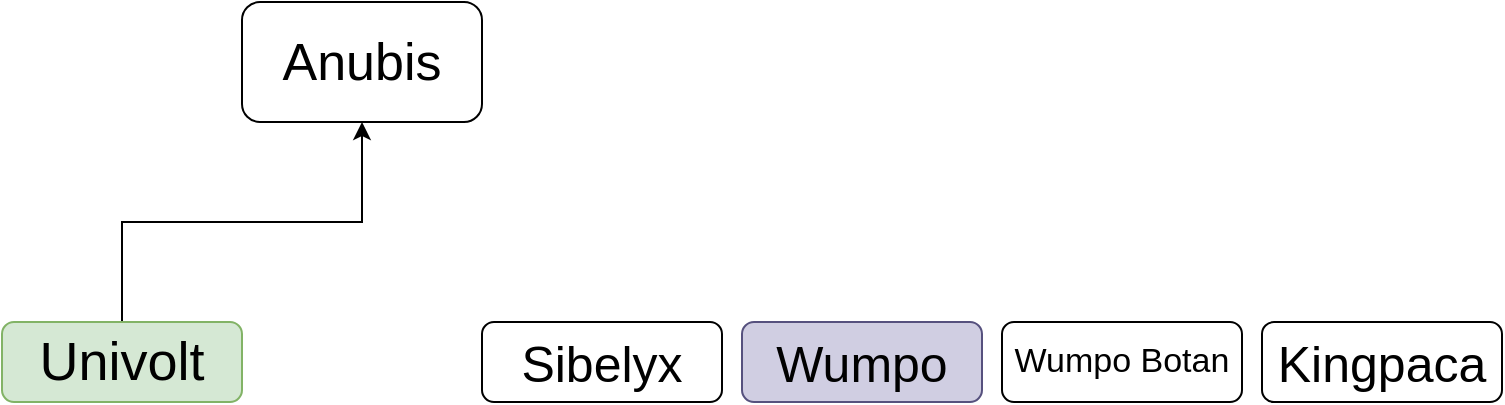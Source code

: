 <mxfile version="23.1.1" type="github">
  <diagram name="Page-1" id="OMJ39KG8xBL9C99jJftY">
    <mxGraphModel dx="1294" dy="991" grid="1" gridSize="10" guides="1" tooltips="1" connect="1" arrows="1" fold="1" page="1" pageScale="1" pageWidth="850" pageHeight="1100" math="0" shadow="0">
      <root>
        <mxCell id="0" />
        <mxCell id="1" parent="0" />
        <mxCell id="ygcj_ew7oA9iqfXrxUs3-1" value="&lt;font style=&quot;font-size: 26px;&quot;&gt;Anubis&lt;/font&gt;" style="rounded=1;whiteSpace=wrap;html=1;" vertex="1" parent="1">
          <mxGeometry x="170" y="20" width="120" height="60" as="geometry" />
        </mxCell>
        <mxCell id="ygcj_ew7oA9iqfXrxUs3-26" style="edgeStyle=orthogonalEdgeStyle;rounded=0;orthogonalLoop=1;jettySize=auto;html=1;entryX=0.5;entryY=1;entryDx=0;entryDy=0;" edge="1" parent="1" source="ygcj_ew7oA9iqfXrxUs3-2" target="ygcj_ew7oA9iqfXrxUs3-1">
          <mxGeometry relative="1" as="geometry" />
        </mxCell>
        <mxCell id="ygcj_ew7oA9iqfXrxUs3-2" value="&lt;font style=&quot;font-size: 27px;&quot;&gt;Univolt&lt;/font&gt;" style="rounded=1;whiteSpace=wrap;html=1;fillColor=#d5e8d4;strokeColor=#82b366;" vertex="1" parent="1">
          <mxGeometry x="50" y="180" width="120" height="40" as="geometry" />
        </mxCell>
        <mxCell id="ygcj_ew7oA9iqfXrxUs3-4" value="&lt;font style=&quot;font-size: 25px;&quot;&gt;Sibelyx&lt;/font&gt;" style="rounded=1;whiteSpace=wrap;html=1;fillColor=none;" vertex="1" parent="1">
          <mxGeometry x="290" y="180" width="120" height="40" as="geometry" />
        </mxCell>
        <mxCell id="ygcj_ew7oA9iqfXrxUs3-5" value="&lt;font style=&quot;font-size: 25px;&quot;&gt;Wumpo&lt;/font&gt;" style="rounded=1;whiteSpace=wrap;html=1;fillColor=#d0cee2;strokeColor=#56517e;" vertex="1" parent="1">
          <mxGeometry x="420" y="180" width="120" height="40" as="geometry" />
        </mxCell>
        <mxCell id="ygcj_ew7oA9iqfXrxUs3-6" value="&lt;font style=&quot;font-size: 17px;&quot;&gt;Wumpo Botan&lt;/font&gt;" style="rounded=1;whiteSpace=wrap;html=1;" vertex="1" parent="1">
          <mxGeometry x="550" y="180" width="120" height="40" as="geometry" />
        </mxCell>
        <mxCell id="ygcj_ew7oA9iqfXrxUs3-7" value="&lt;font style=&quot;font-size: 25px;&quot;&gt;Kingpaca&lt;/font&gt;" style="rounded=1;whiteSpace=wrap;html=1;" vertex="1" parent="1">
          <mxGeometry x="680" y="180" width="120" height="40" as="geometry" />
        </mxCell>
      </root>
    </mxGraphModel>
  </diagram>
</mxfile>

